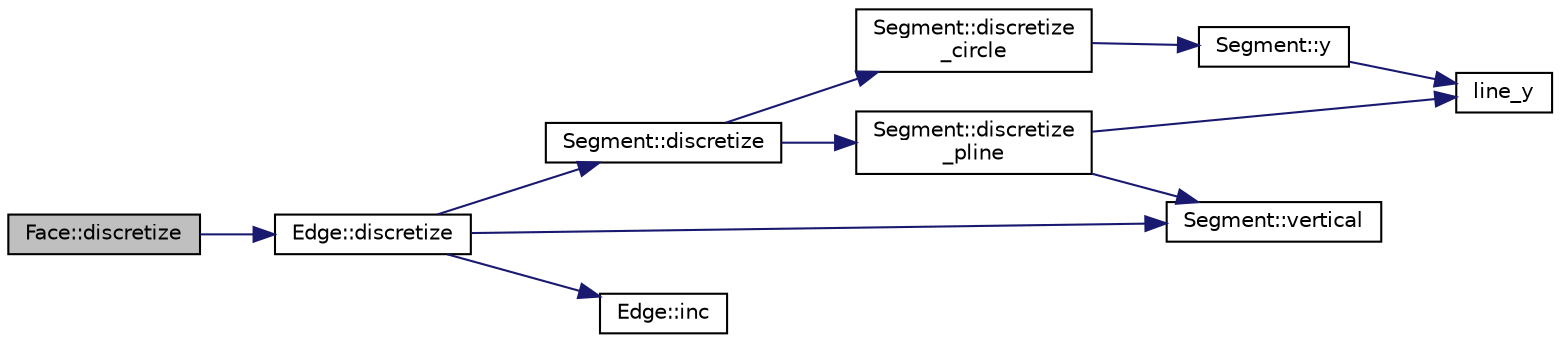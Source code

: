 digraph "Face::discretize"
{
 // LATEX_PDF_SIZE
  edge [fontname="Helvetica",fontsize="10",labelfontname="Helvetica",labelfontsize="10"];
  node [fontname="Helvetica",fontsize="10",shape=record];
  rankdir="LR";
  Node1 [label="Face::discretize",height=0.2,width=0.4,color="black", fillcolor="grey75", style="filled", fontcolor="black",tooltip=" "];
  Node1 -> Node2 [color="midnightblue",fontsize="10",style="solid",fontname="Helvetica"];
  Node2 [label="Edge::discretize",height=0.2,width=0.4,color="black", fillcolor="white", style="filled",URL="$d7/d77/class_edge.html#af903a7c6e743dfe70e0e0894386706dc",tooltip=" "];
  Node2 -> Node3 [color="midnightblue",fontsize="10",style="solid",fontname="Helvetica"];
  Node3 [label="Segment::discretize",height=0.2,width=0.4,color="black", fillcolor="white", style="filled",URL="$dd/dd2/class_segment.html#a9edcea6bad505fddc1eade4c6bedc563",tooltip=" "];
  Node3 -> Node4 [color="midnightblue",fontsize="10",style="solid",fontname="Helvetica"];
  Node4 [label="Segment::discretize\l_circle",height=0.2,width=0.4,color="black", fillcolor="white", style="filled",URL="$dd/dd2/class_segment.html#ae75a65d3f2797e0736ef80616b971089",tooltip=" "];
  Node4 -> Node5 [color="midnightblue",fontsize="10",style="solid",fontname="Helvetica"];
  Node5 [label="Segment::y",height=0.2,width=0.4,color="black", fillcolor="white", style="filled",URL="$dd/dd2/class_segment.html#a1bf3d6f2d733f66b849250bc68f0dbc3",tooltip=" "];
  Node5 -> Node6 [color="midnightblue",fontsize="10",style="solid",fontname="Helvetica"];
  Node6 [label="line_y",height=0.2,width=0.4,color="black", fillcolor="white", style="filled",URL="$d0/d11/arrange_8_c.html#a6f496b0506cabd24271f356eb9a2921e",tooltip=" "];
  Node3 -> Node7 [color="midnightblue",fontsize="10",style="solid",fontname="Helvetica"];
  Node7 [label="Segment::discretize\l_pline",height=0.2,width=0.4,color="black", fillcolor="white", style="filled",URL="$dd/dd2/class_segment.html#aceb2d23add992b0320bf6c0c4285e51c",tooltip=" "];
  Node7 -> Node6 [color="midnightblue",fontsize="10",style="solid",fontname="Helvetica"];
  Node7 -> Node8 [color="midnightblue",fontsize="10",style="solid",fontname="Helvetica"];
  Node8 [label="Segment::vertical",height=0.2,width=0.4,color="black", fillcolor="white", style="filled",URL="$dd/dd2/class_segment.html#a0a797f22653998e4365948276c12db6c",tooltip=" "];
  Node2 -> Node9 [color="midnightblue",fontsize="10",style="solid",fontname="Helvetica"];
  Node9 [label="Edge::inc",height=0.2,width=0.4,color="black", fillcolor="white", style="filled",URL="$d7/d77/class_edge.html#ab85c073eb1fdcb27672987081d163e9e",tooltip=" "];
  Node2 -> Node8 [color="midnightblue",fontsize="10",style="solid",fontname="Helvetica"];
}
